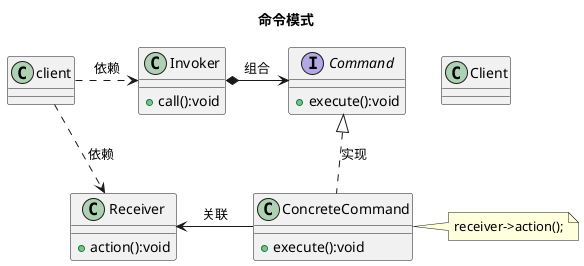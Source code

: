 @startuml
title:命令模式
/'定义：将一个请求封装成一个对象，从而让你使用不同的请求把客户端参数化，对请求排队或者记录请求日志，可以提供命令的撤销和恢复功能。'/

/'客户类'/
class Client

/'调用者'/
class Invoker{
+call():void
}

/'抽象命令类'/
interface Command{
+execute():void
}

/'具体命令类'/
class ConcreteCommand{
+execute():void
}
note right:receiver->action();

Command<|..ConcreteCommand:实现

Invoker*-right->Command:组合

/'接收者'/
class Receiver{
+action():void
}


client..>Receiver:依赖
client..right..>Invoker:依赖

ConcreteCommand-left->Receiver:关联


@enduml